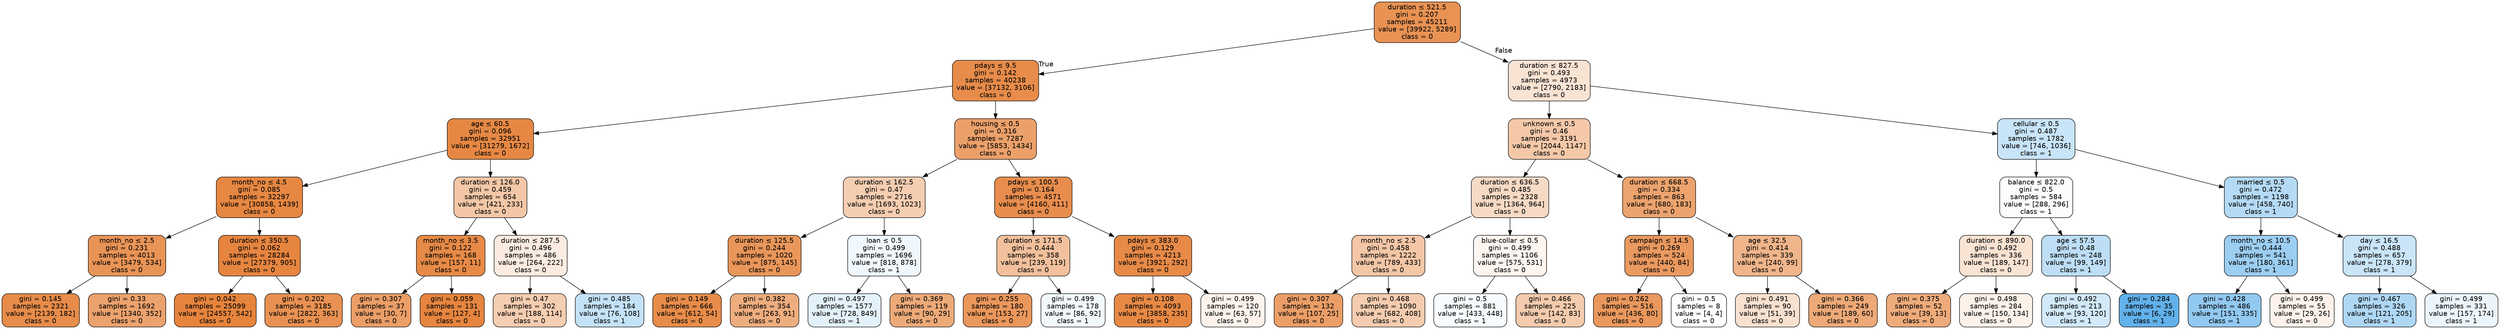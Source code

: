 digraph Tree {
node [shape=box, style="filled, rounded", color="black", fontname=helvetica] ;
edge [fontname=helvetica] ;
0 [label=<duration &le; 521.5<br/>gini = 0.207<br/>samples = 45211<br/>value = [39922, 5289]<br/>class = 0>, fillcolor="#e89253"] ;
1 [label=<pdays &le; 9.5<br/>gini = 0.142<br/>samples = 40238<br/>value = [37132, 3106]<br/>class = 0>, fillcolor="#e78c4a"] ;
0 -> 1 [labeldistance=2.5, labelangle=45, headlabel="True"] ;
2 [label=<age &le; 60.5<br/>gini = 0.096<br/>samples = 32951<br/>value = [31279, 1672]<br/>class = 0>, fillcolor="#e68844"] ;
1 -> 2 ;
3 [label=<month_no &le; 4.5<br/>gini = 0.085<br/>samples = 32297<br/>value = [30858, 1439]<br/>class = 0>, fillcolor="#e68742"] ;
2 -> 3 ;
4 [label=<month_no &le; 2.5<br/>gini = 0.231<br/>samples = 4013<br/>value = [3479, 534]<br/>class = 0>, fillcolor="#e99457"] ;
3 -> 4 ;
5 [label=<gini = 0.145<br/>samples = 2321<br/>value = [2139, 182]<br/>class = 0>, fillcolor="#e78c4a"] ;
4 -> 5 ;
6 [label=<gini = 0.33<br/>samples = 1692<br/>value = [1340, 352]<br/>class = 0>, fillcolor="#eca26d"] ;
4 -> 6 ;
7 [label=<duration &le; 350.5<br/>gini = 0.062<br/>samples = 28284<br/>value = [27379, 905]<br/>class = 0>, fillcolor="#e68540"] ;
3 -> 7 ;
8 [label=<gini = 0.042<br/>samples = 25099<br/>value = [24557, 542]<br/>class = 0>, fillcolor="#e6843d"] ;
7 -> 8 ;
9 [label=<gini = 0.202<br/>samples = 3185<br/>value = [2822, 363]<br/>class = 0>, fillcolor="#e89152"] ;
7 -> 9 ;
10 [label=<duration &le; 126.0<br/>gini = 0.459<br/>samples = 654<br/>value = [421, 233]<br/>class = 0>, fillcolor="#f3c7a7"] ;
2 -> 10 ;
11 [label=<month_no &le; 3.5<br/>gini = 0.122<br/>samples = 168<br/>value = [157, 11]<br/>class = 0>, fillcolor="#e78a47"] ;
10 -> 11 ;
12 [label=<gini = 0.307<br/>samples = 37<br/>value = [30, 7]<br/>class = 0>, fillcolor="#eb9e67"] ;
11 -> 12 ;
13 [label=<gini = 0.059<br/>samples = 131<br/>value = [127, 4]<br/>class = 0>, fillcolor="#e6853f"] ;
11 -> 13 ;
14 [label=<duration &le; 287.5<br/>gini = 0.496<br/>samples = 486<br/>value = [264, 222]<br/>class = 0>, fillcolor="#fbebe0"] ;
10 -> 14 ;
15 [label=<gini = 0.47<br/>samples = 302<br/>value = [188, 114]<br/>class = 0>, fillcolor="#f5cdb1"] ;
14 -> 15 ;
16 [label=<gini = 0.485<br/>samples = 184<br/>value = [76, 108]<br/>class = 1>, fillcolor="#c4e2f7"] ;
14 -> 16 ;
17 [label=<housing &le; 0.5<br/>gini = 0.316<br/>samples = 7287<br/>value = [5853, 1434]<br/>class = 0>, fillcolor="#eba06a"] ;
1 -> 17 ;
18 [label=<duration &le; 162.5<br/>gini = 0.47<br/>samples = 2716<br/>value = [1693, 1023]<br/>class = 0>, fillcolor="#f5cdb1"] ;
17 -> 18 ;
19 [label=<duration &le; 125.5<br/>gini = 0.244<br/>samples = 1020<br/>value = [875, 145]<br/>class = 0>, fillcolor="#e9965a"] ;
18 -> 19 ;
20 [label=<gini = 0.149<br/>samples = 666<br/>value = [612, 54]<br/>class = 0>, fillcolor="#e78c4a"] ;
19 -> 20 ;
21 [label=<gini = 0.382<br/>samples = 354<br/>value = [263, 91]<br/>class = 0>, fillcolor="#eead7e"] ;
19 -> 21 ;
22 [label=<loan &le; 0.5<br/>gini = 0.499<br/>samples = 1696<br/>value = [818, 878]<br/>class = 1>, fillcolor="#f1f8fd"] ;
18 -> 22 ;
23 [label=<gini = 0.497<br/>samples = 1577<br/>value = [728, 849]<br/>class = 1>, fillcolor="#e3f1fb"] ;
22 -> 23 ;
24 [label=<gini = 0.369<br/>samples = 119<br/>value = [90, 29]<br/>class = 0>, fillcolor="#edaa79"] ;
22 -> 24 ;
25 [label=<pdays &le; 100.5<br/>gini = 0.164<br/>samples = 4571<br/>value = [4160, 411]<br/>class = 0>, fillcolor="#e88d4d"] ;
17 -> 25 ;
26 [label=<duration &le; 171.5<br/>gini = 0.444<br/>samples = 358<br/>value = [239, 119]<br/>class = 0>, fillcolor="#f2c09c"] ;
25 -> 26 ;
27 [label=<gini = 0.255<br/>samples = 180<br/>value = [153, 27]<br/>class = 0>, fillcolor="#ea975c"] ;
26 -> 27 ;
28 [label=<gini = 0.499<br/>samples = 178<br/>value = [86, 92]<br/>class = 1>, fillcolor="#f2f9fd"] ;
26 -> 28 ;
29 [label=<pdays &le; 383.0<br/>gini = 0.129<br/>samples = 4213<br/>value = [3921, 292]<br/>class = 0>, fillcolor="#e78a48"] ;
25 -> 29 ;
30 [label=<gini = 0.108<br/>samples = 4093<br/>value = [3858, 235]<br/>class = 0>, fillcolor="#e78945"] ;
29 -> 30 ;
31 [label=<gini = 0.499<br/>samples = 120<br/>value = [63, 57]<br/>class = 0>, fillcolor="#fdf3ec"] ;
29 -> 31 ;
32 [label=<duration &le; 827.5<br/>gini = 0.493<br/>samples = 4973<br/>value = [2790, 2183]<br/>class = 0>, fillcolor="#f9e4d4"] ;
0 -> 32 [labeldistance=2.5, labelangle=-45, headlabel="False"] ;
33 [label=<unknown &le; 0.5<br/>gini = 0.46<br/>samples = 3191<br/>value = [2044, 1147]<br/>class = 0>, fillcolor="#f4c8a8"] ;
32 -> 33 ;
34 [label=<duration &le; 636.5<br/>gini = 0.485<br/>samples = 2328<br/>value = [1364, 964]<br/>class = 0>, fillcolor="#f7dac5"] ;
33 -> 34 ;
35 [label=<month_no &le; 2.5<br/>gini = 0.458<br/>samples = 1222<br/>value = [789, 433]<br/>class = 0>, fillcolor="#f3c6a6"] ;
34 -> 35 ;
36 [label=<gini = 0.307<br/>samples = 132<br/>value = [107, 25]<br/>class = 0>, fillcolor="#eb9e67"] ;
35 -> 36 ;
37 [label=<gini = 0.468<br/>samples = 1090<br/>value = [682, 408]<br/>class = 0>, fillcolor="#f5ccaf"] ;
35 -> 37 ;
38 [label=<blue-collar &le; 0.5<br/>gini = 0.499<br/>samples = 1106<br/>value = [575, 531]<br/>class = 0>, fillcolor="#fdf5f0"] ;
34 -> 38 ;
39 [label=<gini = 0.5<br/>samples = 881<br/>value = [433, 448]<br/>class = 1>, fillcolor="#f8fcfe"] ;
38 -> 39 ;
40 [label=<gini = 0.466<br/>samples = 225<br/>value = [142, 83]<br/>class = 0>, fillcolor="#f4cbad"] ;
38 -> 40 ;
41 [label=<duration &le; 668.5<br/>gini = 0.334<br/>samples = 863<br/>value = [680, 183]<br/>class = 0>, fillcolor="#eca36e"] ;
33 -> 41 ;
42 [label=<campaign &le; 14.5<br/>gini = 0.269<br/>samples = 524<br/>value = [440, 84]<br/>class = 0>, fillcolor="#ea995f"] ;
41 -> 42 ;
43 [label=<gini = 0.262<br/>samples = 516<br/>value = [436, 80]<br/>class = 0>, fillcolor="#ea985d"] ;
42 -> 43 ;
44 [label=<gini = 0.5<br/>samples = 8<br/>value = [4, 4]<br/>class = 0>, fillcolor="#ffffff"] ;
42 -> 44 ;
45 [label=<age &le; 32.5<br/>gini = 0.414<br/>samples = 339<br/>value = [240, 99]<br/>class = 0>, fillcolor="#f0b58b"] ;
41 -> 45 ;
46 [label=<gini = 0.491<br/>samples = 90<br/>value = [51, 39]<br/>class = 0>, fillcolor="#f9e1d0"] ;
45 -> 46 ;
47 [label=<gini = 0.366<br/>samples = 249<br/>value = [189, 60]<br/>class = 0>, fillcolor="#eda978"] ;
45 -> 47 ;
48 [label=<cellular &le; 0.5<br/>gini = 0.487<br/>samples = 1782<br/>value = [746, 1036]<br/>class = 1>, fillcolor="#c8e4f8"] ;
32 -> 48 ;
49 [label=<balance &le; 822.0<br/>gini = 0.5<br/>samples = 584<br/>value = [288, 296]<br/>class = 1>, fillcolor="#fafcfe"] ;
48 -> 49 ;
50 [label=<duration &le; 890.0<br/>gini = 0.492<br/>samples = 336<br/>value = [189, 147]<br/>class = 0>, fillcolor="#f9e3d3"] ;
49 -> 50 ;
51 [label=<gini = 0.375<br/>samples = 52<br/>value = [39, 13]<br/>class = 0>, fillcolor="#eeab7b"] ;
50 -> 51 ;
52 [label=<gini = 0.498<br/>samples = 284<br/>value = [150, 134]<br/>class = 0>, fillcolor="#fcf2ea"] ;
50 -> 52 ;
53 [label=<age &le; 57.5<br/>gini = 0.48<br/>samples = 248<br/>value = [99, 149]<br/>class = 1>, fillcolor="#bddef6"] ;
49 -> 53 ;
54 [label=<gini = 0.492<br/>samples = 213<br/>value = [93, 120]<br/>class = 1>, fillcolor="#d2e9f9"] ;
53 -> 54 ;
55 [label=<gini = 0.284<br/>samples = 35<br/>value = [6, 29]<br/>class = 1>, fillcolor="#62b1ea"] ;
53 -> 55 ;
56 [label=<married &le; 0.5<br/>gini = 0.472<br/>samples = 1198<br/>value = [458, 740]<br/>class = 1>, fillcolor="#b4daf5"] ;
48 -> 56 ;
57 [label=<month_no &le; 10.5<br/>gini = 0.444<br/>samples = 541<br/>value = [180, 361]<br/>class = 1>, fillcolor="#9ccef2"] ;
56 -> 57 ;
58 [label=<gini = 0.428<br/>samples = 486<br/>value = [151, 335]<br/>class = 1>, fillcolor="#92c9f1"] ;
57 -> 58 ;
59 [label=<gini = 0.499<br/>samples = 55<br/>value = [29, 26]<br/>class = 0>, fillcolor="#fcf2eb"] ;
57 -> 59 ;
60 [label=<day &le; 16.5<br/>gini = 0.488<br/>samples = 657<br/>value = [278, 379]<br/>class = 1>, fillcolor="#cae5f8"] ;
56 -> 60 ;
61 [label=<gini = 0.467<br/>samples = 326<br/>value = [121, 205]<br/>class = 1>, fillcolor="#aed7f4"] ;
60 -> 61 ;
62 [label=<gini = 0.499<br/>samples = 331<br/>value = [157, 174]<br/>class = 1>, fillcolor="#ecf5fc"] ;
60 -> 62 ;
}
